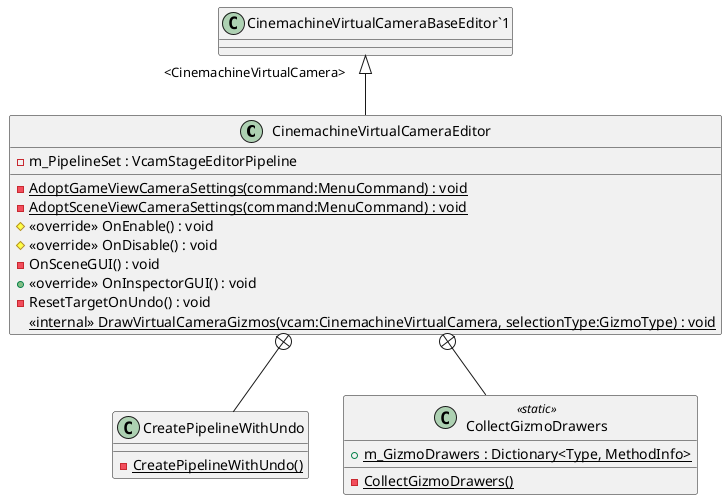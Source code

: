 @startuml
class CinemachineVirtualCameraEditor {
    - m_PipelineSet : VcamStageEditorPipeline
    {static} - AdoptGameViewCameraSettings(command:MenuCommand) : void
    {static} - AdoptSceneViewCameraSettings(command:MenuCommand) : void
    # <<override>> OnEnable() : void
    # <<override>> OnDisable() : void
    - OnSceneGUI() : void
    + <<override>> OnInspectorGUI() : void
    - ResetTargetOnUndo() : void
    <<internal>> {static} DrawVirtualCameraGizmos(vcam:CinemachineVirtualCamera, selectionType:GizmoType) : void
}
class CreatePipelineWithUndo {
    {static} - CreatePipelineWithUndo()
}
class CollectGizmoDrawers <<static>> {
    {static} - CollectGizmoDrawers()
    + {static} m_GizmoDrawers : Dictionary<Type, MethodInfo>
}
"CinemachineVirtualCameraBaseEditor`1" "<CinemachineVirtualCamera>" <|-- CinemachineVirtualCameraEditor
CinemachineVirtualCameraEditor +-- CreatePipelineWithUndo
CinemachineVirtualCameraEditor +-- CollectGizmoDrawers
@enduml
